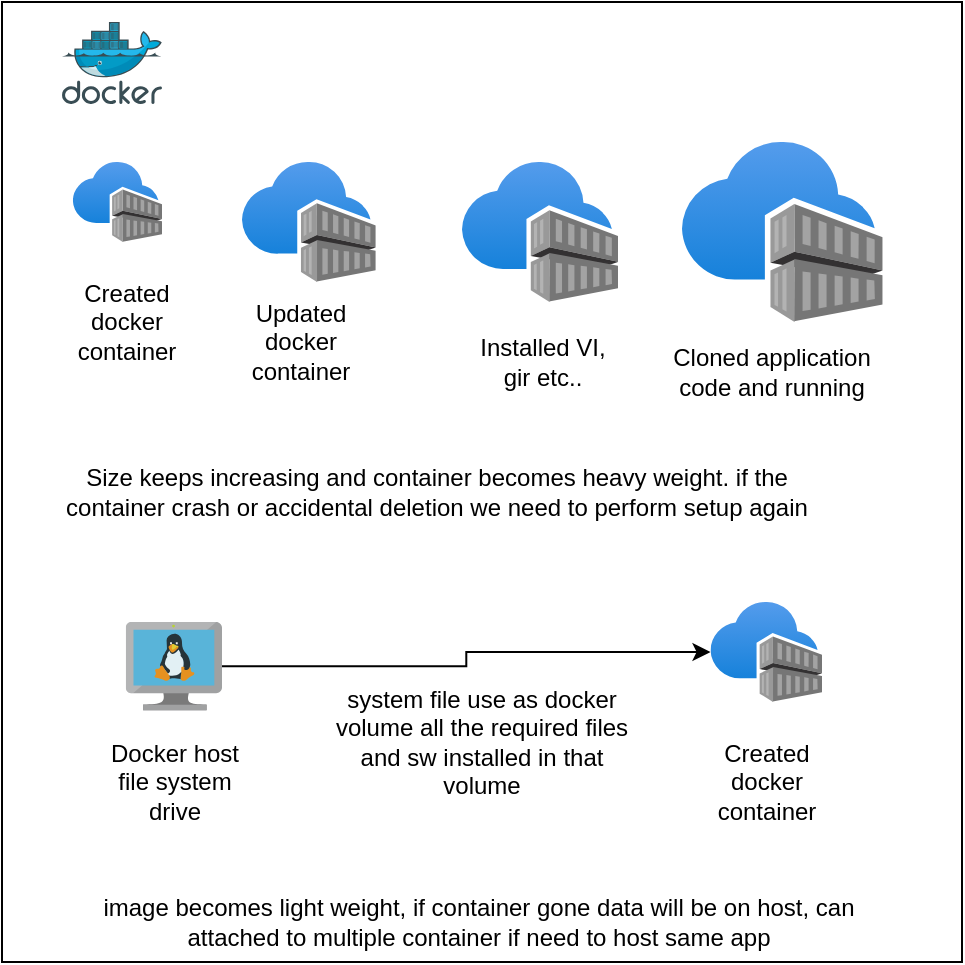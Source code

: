 <mxfile version="26.0.9">
  <diagram name="Page-1" id="mpTnRPQipRy7HkjRoJLR">
    <mxGraphModel dx="862" dy="506" grid="1" gridSize="10" guides="1" tooltips="1" connect="1" arrows="1" fold="1" page="1" pageScale="1" pageWidth="850" pageHeight="1100" math="0" shadow="0">
      <root>
        <mxCell id="0" />
        <mxCell id="1" parent="0" />
        <mxCell id="2aowwQOq8vRHXl7q1TRe-2" value="" style="whiteSpace=wrap;html=1;aspect=fixed;" vertex="1" parent="1">
          <mxGeometry x="110" y="40" width="480" height="480" as="geometry" />
        </mxCell>
        <mxCell id="2aowwQOq8vRHXl7q1TRe-3" value="" style="image;sketch=0;aspect=fixed;html=1;points=[];align=center;fontSize=12;image=img/lib/mscae/Docker.svg;" vertex="1" parent="1">
          <mxGeometry x="140" y="50" width="50" height="41" as="geometry" />
        </mxCell>
        <mxCell id="2aowwQOq8vRHXl7q1TRe-4" value="" style="image;aspect=fixed;html=1;points=[];align=center;fontSize=12;image=img/lib/azure2/containers/Container_Registries.svg;" vertex="1" parent="1">
          <mxGeometry x="145.41" y="120" width="44.59" height="40" as="geometry" />
        </mxCell>
        <mxCell id="2aowwQOq8vRHXl7q1TRe-5" value="" style="image;aspect=fixed;html=1;points=[];align=center;fontSize=12;image=img/lib/azure2/containers/Container_Registries.svg;" vertex="1" parent="1">
          <mxGeometry x="230" y="120" width="66.89" height="60" as="geometry" />
        </mxCell>
        <mxCell id="2aowwQOq8vRHXl7q1TRe-6" value="" style="image;aspect=fixed;html=1;points=[];align=center;fontSize=12;image=img/lib/azure2/containers/Container_Registries.svg;" vertex="1" parent="1">
          <mxGeometry x="340" y="120" width="78.04" height="70" as="geometry" />
        </mxCell>
        <mxCell id="2aowwQOq8vRHXl7q1TRe-7" value="" style="image;aspect=fixed;html=1;points=[];align=center;fontSize=12;image=img/lib/azure2/containers/Container_Registries.svg;" vertex="1" parent="1">
          <mxGeometry x="450" y="110" width="100.34" height="90" as="geometry" />
        </mxCell>
        <mxCell id="2aowwQOq8vRHXl7q1TRe-8" value="Created docker container" style="text;html=1;align=center;verticalAlign=middle;whiteSpace=wrap;rounded=0;" vertex="1" parent="1">
          <mxGeometry x="135" y="180" width="75" height="40" as="geometry" />
        </mxCell>
        <mxCell id="2aowwQOq8vRHXl7q1TRe-9" value="Updated docker container" style="text;html=1;align=center;verticalAlign=middle;whiteSpace=wrap;rounded=0;" vertex="1" parent="1">
          <mxGeometry x="221.89" y="190" width="75" height="40" as="geometry" />
        </mxCell>
        <mxCell id="2aowwQOq8vRHXl7q1TRe-10" value="Installed VI, gir etc.." style="text;html=1;align=center;verticalAlign=middle;whiteSpace=wrap;rounded=0;" vertex="1" parent="1">
          <mxGeometry x="343.04" y="200" width="75" height="40" as="geometry" />
        </mxCell>
        <mxCell id="2aowwQOq8vRHXl7q1TRe-11" value="Cloned application code and running" style="text;html=1;align=center;verticalAlign=middle;whiteSpace=wrap;rounded=0;" vertex="1" parent="1">
          <mxGeometry x="440" y="200" width="110" height="50" as="geometry" />
        </mxCell>
        <mxCell id="2aowwQOq8vRHXl7q1TRe-12" value="Size keeps increasing and container becomes heavy weight. if the container crash or accidental deletion we need to perform setup again" style="text;html=1;align=center;verticalAlign=middle;whiteSpace=wrap;rounded=0;" vertex="1" parent="1">
          <mxGeometry x="135" y="260" width="385" height="50" as="geometry" />
        </mxCell>
        <mxCell id="2aowwQOq8vRHXl7q1TRe-13" value="" style="image;aspect=fixed;html=1;points=[];align=center;fontSize=12;image=img/lib/azure2/containers/Container_Registries.svg;" vertex="1" parent="1">
          <mxGeometry x="464.26" y="340" width="55.74" height="50" as="geometry" />
        </mxCell>
        <mxCell id="2aowwQOq8vRHXl7q1TRe-14" value="Created docker container" style="text;html=1;align=center;verticalAlign=middle;whiteSpace=wrap;rounded=0;" vertex="1" parent="1">
          <mxGeometry x="454.63" y="410" width="75" height="40" as="geometry" />
        </mxCell>
        <mxCell id="2aowwQOq8vRHXl7q1TRe-17" style="edgeStyle=orthogonalEdgeStyle;rounded=0;orthogonalLoop=1;jettySize=auto;html=1;" edge="1" parent="1" source="2aowwQOq8vRHXl7q1TRe-15" target="2aowwQOq8vRHXl7q1TRe-13">
          <mxGeometry relative="1" as="geometry" />
        </mxCell>
        <mxCell id="2aowwQOq8vRHXl7q1TRe-15" value="" style="image;sketch=0;aspect=fixed;html=1;points=[];align=center;fontSize=12;image=img/lib/mscae/VM_Linux.svg;" vertex="1" parent="1">
          <mxGeometry x="171.89" y="350" width="48.11" height="44.26" as="geometry" />
        </mxCell>
        <mxCell id="2aowwQOq8vRHXl7q1TRe-16" value="Docker host&lt;br&gt;file system drive" style="text;html=1;align=center;verticalAlign=middle;whiteSpace=wrap;rounded=0;" vertex="1" parent="1">
          <mxGeometry x="159.39" y="410" width="75" height="40" as="geometry" />
        </mxCell>
        <mxCell id="2aowwQOq8vRHXl7q1TRe-18" value="system file use as docker volume all the required files and sw installed in that volume" style="text;html=1;align=center;verticalAlign=middle;whiteSpace=wrap;rounded=0;" vertex="1" parent="1">
          <mxGeometry x="270" y="390" width="160" height="40" as="geometry" />
        </mxCell>
        <mxCell id="2aowwQOq8vRHXl7q1TRe-19" value="image becomes light weight, if container gone data will be on host, can attached to multiple container if need to host same app" style="text;html=1;align=center;verticalAlign=middle;whiteSpace=wrap;rounded=0;" vertex="1" parent="1">
          <mxGeometry x="146.89" y="480" width="403.11" height="40" as="geometry" />
        </mxCell>
      </root>
    </mxGraphModel>
  </diagram>
</mxfile>
